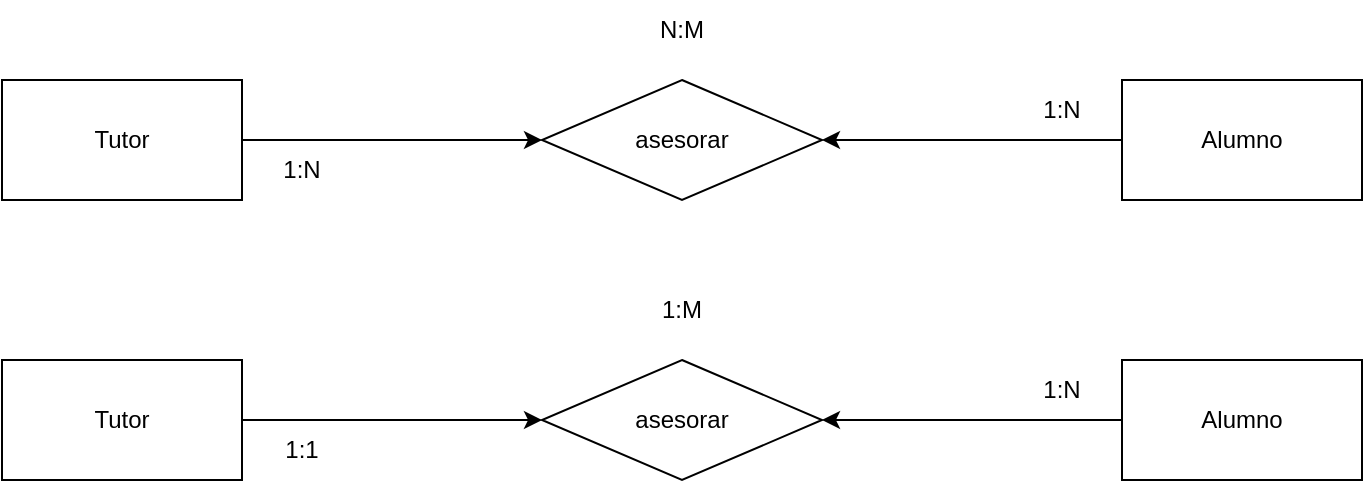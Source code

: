<mxfile version="21.7.2" type="device">
  <diagram name="Page-1" id="lu4Fm0_2cLHRSykLbTso">
    <mxGraphModel dx="2501" dy="750" grid="1" gridSize="10" guides="1" tooltips="1" connect="1" arrows="1" fold="1" page="1" pageScale="1" pageWidth="827" pageHeight="1169" math="0" shadow="0">
      <root>
        <mxCell id="0" />
        <mxCell id="1" parent="0" />
        <mxCell id="_aVoxd8PUdr3Yye_ShtZ-4" style="edgeStyle=orthogonalEdgeStyle;rounded=0;orthogonalLoop=1;jettySize=auto;html=1;exitX=1;exitY=0.5;exitDx=0;exitDy=0;entryX=0;entryY=0.5;entryDx=0;entryDy=0;" edge="1" parent="1" source="_aVoxd8PUdr3Yye_ShtZ-1" target="_aVoxd8PUdr3Yye_ShtZ-3">
          <mxGeometry relative="1" as="geometry" />
        </mxCell>
        <mxCell id="_aVoxd8PUdr3Yye_ShtZ-1" value="Tutor" style="rounded=0;whiteSpace=wrap;html=1;" vertex="1" parent="1">
          <mxGeometry x="-160" y="210" width="120" height="60" as="geometry" />
        </mxCell>
        <mxCell id="_aVoxd8PUdr3Yye_ShtZ-5" style="edgeStyle=orthogonalEdgeStyle;rounded=0;orthogonalLoop=1;jettySize=auto;html=1;exitX=0;exitY=0.5;exitDx=0;exitDy=0;entryX=1;entryY=0.5;entryDx=0;entryDy=0;" edge="1" parent="1" source="_aVoxd8PUdr3Yye_ShtZ-2" target="_aVoxd8PUdr3Yye_ShtZ-3">
          <mxGeometry relative="1" as="geometry" />
        </mxCell>
        <mxCell id="_aVoxd8PUdr3Yye_ShtZ-2" value="Alumno" style="rounded=0;whiteSpace=wrap;html=1;" vertex="1" parent="1">
          <mxGeometry x="400" y="210" width="120" height="60" as="geometry" />
        </mxCell>
        <mxCell id="_aVoxd8PUdr3Yye_ShtZ-3" value="asesorar" style="rhombus;whiteSpace=wrap;html=1;" vertex="1" parent="1">
          <mxGeometry x="110" y="210" width="140" height="60" as="geometry" />
        </mxCell>
        <mxCell id="_aVoxd8PUdr3Yye_ShtZ-6" value="1:N" style="text;html=1;strokeColor=none;fillColor=none;align=center;verticalAlign=middle;whiteSpace=wrap;rounded=0;" vertex="1" parent="1">
          <mxGeometry x="340" y="210" width="60" height="30" as="geometry" />
        </mxCell>
        <mxCell id="_aVoxd8PUdr3Yye_ShtZ-7" value="1:N" style="text;html=1;strokeColor=none;fillColor=none;align=center;verticalAlign=middle;whiteSpace=wrap;rounded=0;" vertex="1" parent="1">
          <mxGeometry x="-40" y="240" width="60" height="30" as="geometry" />
        </mxCell>
        <mxCell id="_aVoxd8PUdr3Yye_ShtZ-8" value="N:M" style="text;html=1;strokeColor=none;fillColor=none;align=center;verticalAlign=middle;whiteSpace=wrap;rounded=0;" vertex="1" parent="1">
          <mxGeometry x="150" y="170" width="60" height="30" as="geometry" />
        </mxCell>
        <mxCell id="_aVoxd8PUdr3Yye_ShtZ-9" style="edgeStyle=orthogonalEdgeStyle;rounded=0;orthogonalLoop=1;jettySize=auto;html=1;exitX=1;exitY=0.5;exitDx=0;exitDy=0;entryX=0;entryY=0.5;entryDx=0;entryDy=0;" edge="1" parent="1" source="_aVoxd8PUdr3Yye_ShtZ-10" target="_aVoxd8PUdr3Yye_ShtZ-13">
          <mxGeometry relative="1" as="geometry" />
        </mxCell>
        <mxCell id="_aVoxd8PUdr3Yye_ShtZ-10" value="Tutor" style="rounded=0;whiteSpace=wrap;html=1;" vertex="1" parent="1">
          <mxGeometry x="-160" y="350" width="120" height="60" as="geometry" />
        </mxCell>
        <mxCell id="_aVoxd8PUdr3Yye_ShtZ-11" style="edgeStyle=orthogonalEdgeStyle;rounded=0;orthogonalLoop=1;jettySize=auto;html=1;exitX=0;exitY=0.5;exitDx=0;exitDy=0;entryX=1;entryY=0.5;entryDx=0;entryDy=0;" edge="1" parent="1" source="_aVoxd8PUdr3Yye_ShtZ-12" target="_aVoxd8PUdr3Yye_ShtZ-13">
          <mxGeometry relative="1" as="geometry" />
        </mxCell>
        <mxCell id="_aVoxd8PUdr3Yye_ShtZ-12" value="Alumno" style="rounded=0;whiteSpace=wrap;html=1;" vertex="1" parent="1">
          <mxGeometry x="400" y="350" width="120" height="60" as="geometry" />
        </mxCell>
        <mxCell id="_aVoxd8PUdr3Yye_ShtZ-13" value="asesorar" style="rhombus;whiteSpace=wrap;html=1;" vertex="1" parent="1">
          <mxGeometry x="110" y="350" width="140" height="60" as="geometry" />
        </mxCell>
        <mxCell id="_aVoxd8PUdr3Yye_ShtZ-14" value="1:N" style="text;html=1;strokeColor=none;fillColor=none;align=center;verticalAlign=middle;whiteSpace=wrap;rounded=0;" vertex="1" parent="1">
          <mxGeometry x="340" y="350" width="60" height="30" as="geometry" />
        </mxCell>
        <mxCell id="_aVoxd8PUdr3Yye_ShtZ-15" value="1:1" style="text;html=1;strokeColor=none;fillColor=none;align=center;verticalAlign=middle;whiteSpace=wrap;rounded=0;" vertex="1" parent="1">
          <mxGeometry x="-40" y="380" width="60" height="30" as="geometry" />
        </mxCell>
        <mxCell id="_aVoxd8PUdr3Yye_ShtZ-16" value="1:M" style="text;html=1;strokeColor=none;fillColor=none;align=center;verticalAlign=middle;whiteSpace=wrap;rounded=0;" vertex="1" parent="1">
          <mxGeometry x="150" y="310" width="60" height="30" as="geometry" />
        </mxCell>
      </root>
    </mxGraphModel>
  </diagram>
</mxfile>
